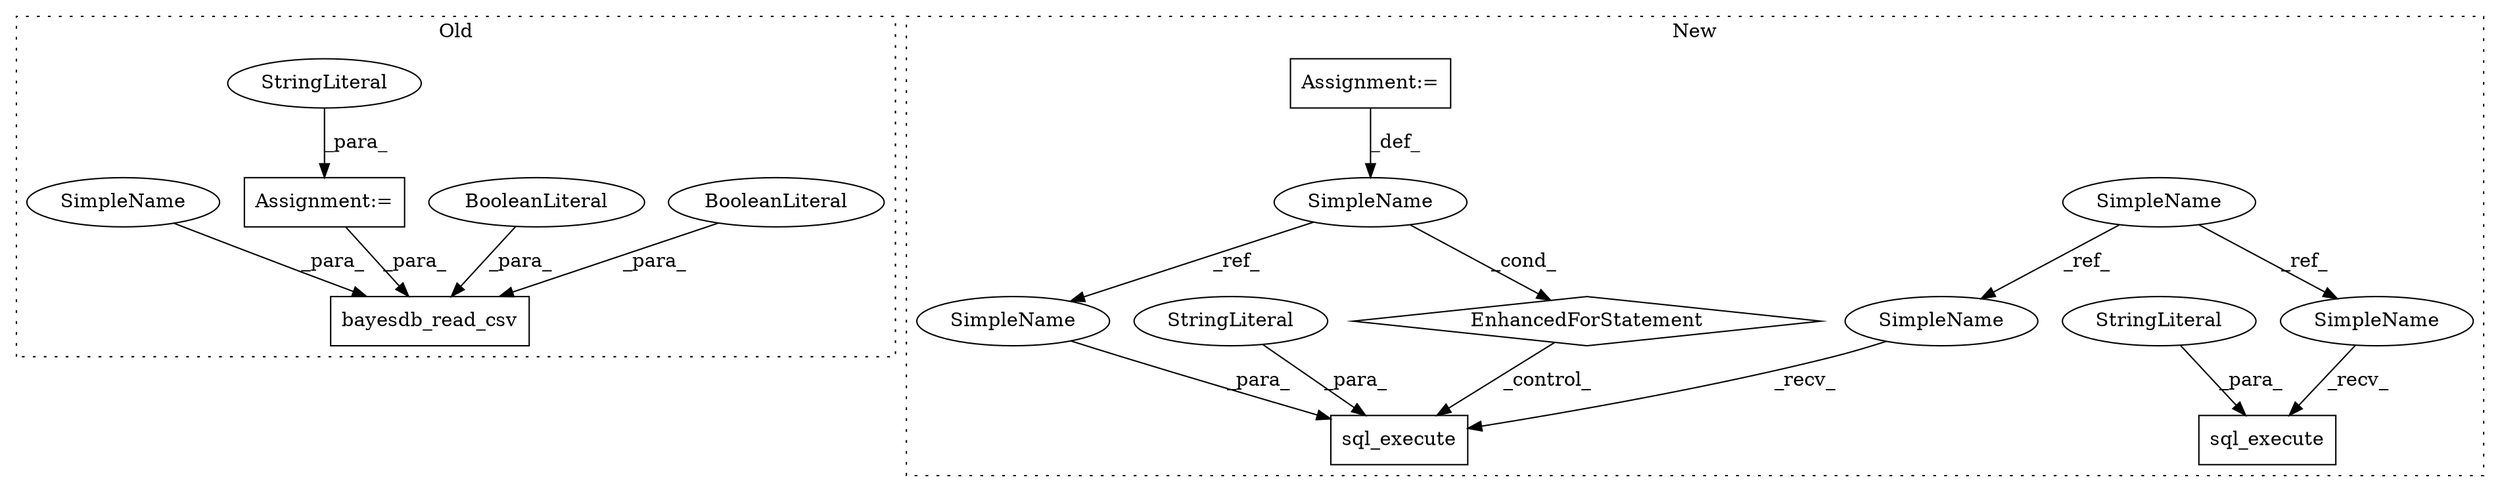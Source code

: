 digraph G {
subgraph cluster0 {
1 [label="bayesdb_read_csv" a="32" s="1702,1752" l="17,1" shape="box"];
4 [label="BooleanLiteral" a="9" s="1748" l="4" shape="ellipse"];
5 [label="BooleanLiteral" a="9" s="1743" l="4" shape="ellipse"];
10 [label="Assignment:=" a="7" s="1678" l="1" shape="box"];
13 [label="StringLiteral" a="45" s="1679" l="5" shape="ellipse"];
17 [label="SimpleName" a="42" s="1719" l="3" shape="ellipse"];
label = "Old";
style="dotted";
}
subgraph cluster1 {
2 [label="sql_execute" a="32" s="1786,1837" l="12,1" shape="box"];
3 [label="EnhancedForStatement" a="70" s="1699,1770" l="57,2" shape="diamond"];
6 [label="SimpleName" a="42" s="1760" l="3" shape="ellipse"];
7 [label="SimpleName" a="42" s="1481" l="3" shape="ellipse"];
8 [label="sql_execute" a="32" s="1649,1690" l="12,1" shape="box"];
9 [label="StringLiteral" a="45" s="1661" l="29" shape="ellipse"];
11 [label="Assignment:=" a="7" s="1699,1770" l="57,2" shape="box"];
12 [label="StringLiteral" a="45" s="1798" l="35" shape="ellipse"];
14 [label="SimpleName" a="42" s="1834" l="3" shape="ellipse"];
15 [label="SimpleName" a="42" s="1782" l="3" shape="ellipse"];
16 [label="SimpleName" a="42" s="1645" l="3" shape="ellipse"];
label = "New";
style="dotted";
}
3 -> 2 [label="_control_"];
4 -> 1 [label="_para_"];
5 -> 1 [label="_para_"];
6 -> 3 [label="_cond_"];
6 -> 14 [label="_ref_"];
7 -> 16 [label="_ref_"];
7 -> 15 [label="_ref_"];
9 -> 8 [label="_para_"];
10 -> 1 [label="_para_"];
11 -> 6 [label="_def_"];
12 -> 2 [label="_para_"];
13 -> 10 [label="_para_"];
14 -> 2 [label="_para_"];
15 -> 2 [label="_recv_"];
16 -> 8 [label="_recv_"];
17 -> 1 [label="_para_"];
}